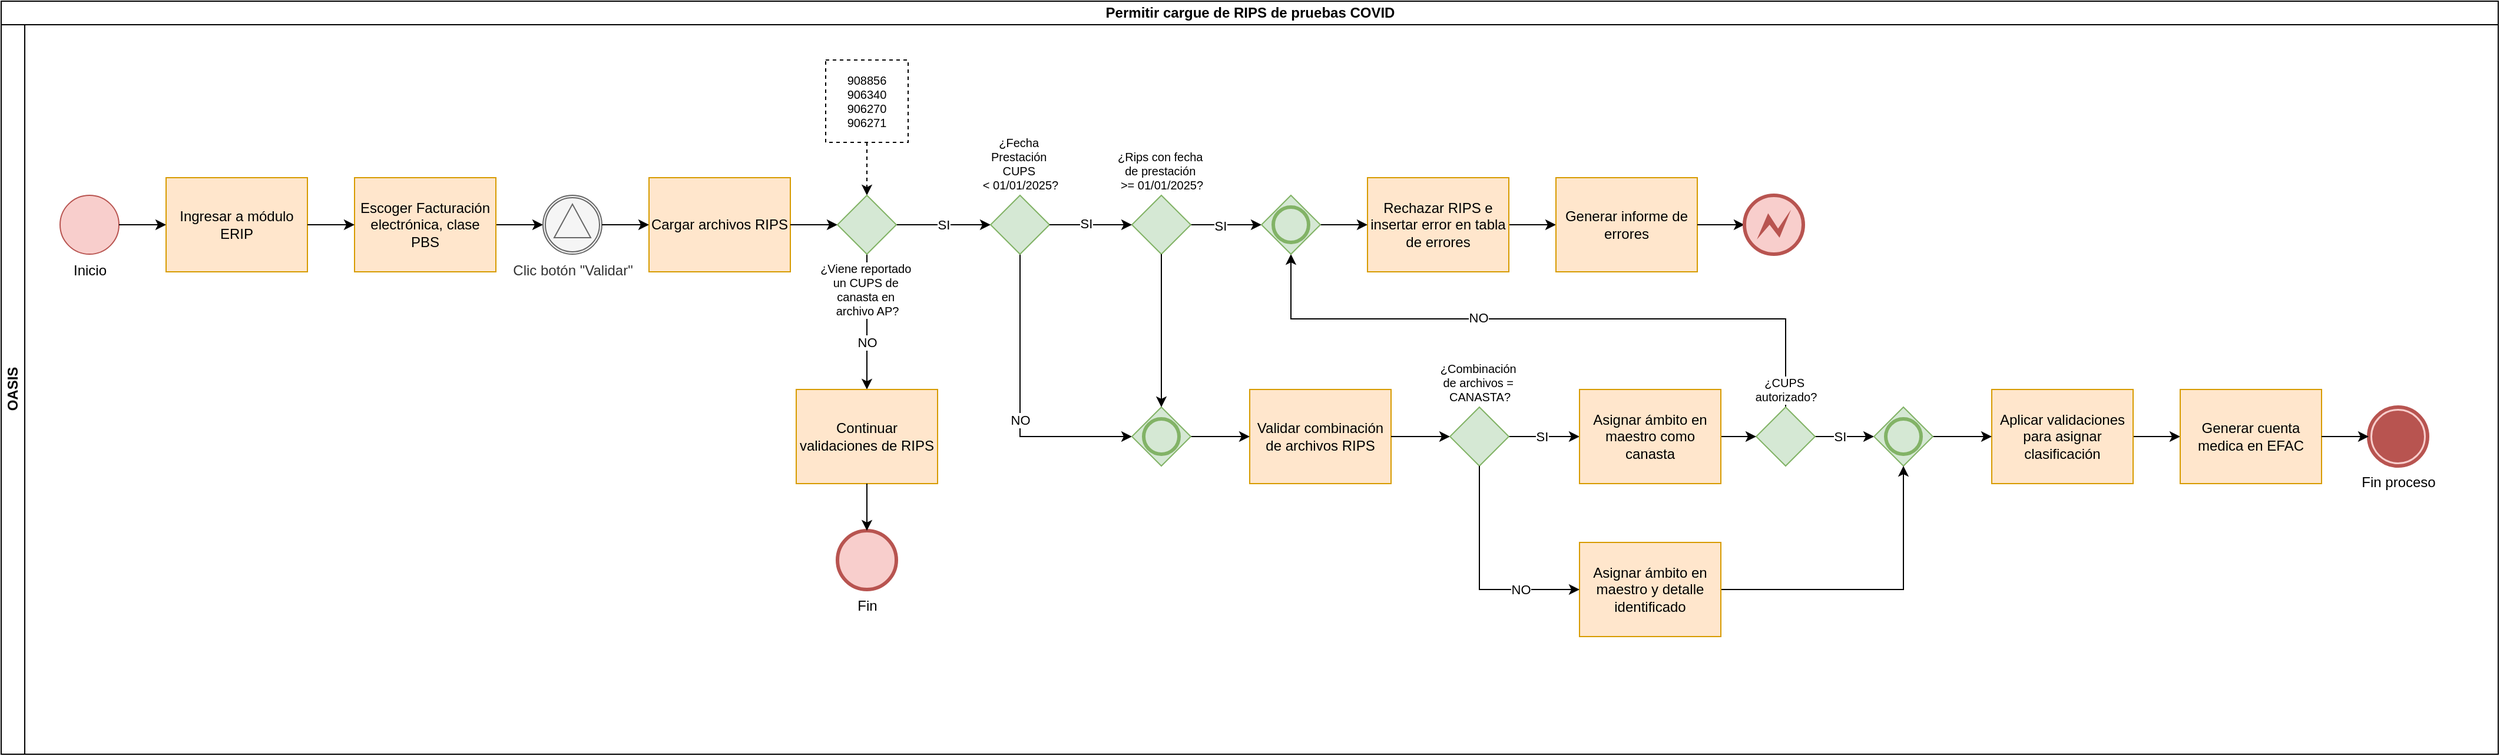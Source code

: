 <mxfile version="26.0.16">
  <diagram name="Página-1" id="Hdc81AM2Uc06f9mj2QX-">
    <mxGraphModel dx="1434" dy="746" grid="1" gridSize="10" guides="1" tooltips="1" connect="1" arrows="1" fold="1" page="1" pageScale="1" pageWidth="2910" pageHeight="1030" math="0" shadow="0">
      <root>
        <mxCell id="0" />
        <mxCell id="1" parent="0" />
        <mxCell id="HDhrtGJA4EhIXhscm4DT-1" value="&lt;font style=&quot;vertical-align: inherit;&quot;&gt;&lt;font style=&quot;vertical-align: inherit;&quot;&gt;Permitir cargue de RIPS de pruebas COVID&lt;/font&gt;&lt;/font&gt;" style="swimlane;childLayout=stackLayout;resizeParent=1;resizeParentMax=0;horizontal=1;startSize=20;horizontalStack=0;html=1;" parent="1" vertex="1">
          <mxGeometry x="70" y="80" width="2120" height="640" as="geometry" />
        </mxCell>
        <mxCell id="HDhrtGJA4EhIXhscm4DT-2" value="&lt;font style=&quot;vertical-align: inherit;&quot;&gt;&lt;font style=&quot;vertical-align: inherit;&quot;&gt;OASIS&lt;/font&gt;&lt;/font&gt;" style="swimlane;startSize=20;horizontal=0;html=1;" parent="HDhrtGJA4EhIXhscm4DT-1" vertex="1">
          <mxGeometry y="20" width="2120" height="620" as="geometry" />
        </mxCell>
        <mxCell id="HDhrtGJA4EhIXhscm4DT-44" style="edgeStyle=orthogonalEdgeStyle;rounded=0;orthogonalLoop=1;jettySize=auto;html=1;" parent="HDhrtGJA4EhIXhscm4DT-2" source="HDhrtGJA4EhIXhscm4DT-25" target="HDhrtGJA4EhIXhscm4DT-41" edge="1">
          <mxGeometry relative="1" as="geometry">
            <mxPoint x="910" y="330" as="targetPoint" />
            <Array as="points">
              <mxPoint x="735" y="330" />
            </Array>
          </mxGeometry>
        </mxCell>
        <mxCell id="HDhrtGJA4EhIXhscm4DT-45" value="NO" style="edgeLabel;html=1;align=center;verticalAlign=middle;resizable=0;points=[];" parent="HDhrtGJA4EhIXhscm4DT-44" vertex="1" connectable="0">
          <mxGeometry x="0.4" relative="1" as="geometry">
            <mxPoint y="-6" as="offset" />
          </mxGeometry>
        </mxCell>
        <mxCell id="HDhrtGJA4EhIXhscm4DT-37" style="edgeStyle=orthogonalEdgeStyle;rounded=0;orthogonalLoop=1;jettySize=auto;html=1;dashed=1;" parent="HDhrtGJA4EhIXhscm4DT-2" source="HDhrtGJA4EhIXhscm4DT-36" target="HDhrtGJA4EhIXhscm4DT-25" edge="1">
          <mxGeometry relative="1" as="geometry" />
        </mxCell>
        <mxCell id="HDhrtGJA4EhIXhscm4DT-5" value="Inicio" style="points=[[0.145,0.145,0],[0.5,0,0],[0.855,0.145,0],[1,0.5,0],[0.855,0.855,0],[0.5,1,0],[0.145,0.855,0],[0,0.5,0]];shape=mxgraph.bpmn.event;html=1;verticalLabelPosition=bottom;labelBackgroundColor=#ffffff;verticalAlign=top;align=center;perimeter=ellipsePerimeter;outlineConnect=0;aspect=fixed;outline=standard;symbol=general;fillColor=#f8cecc;strokeColor=#b85450;" parent="HDhrtGJA4EhIXhscm4DT-2" vertex="1">
          <mxGeometry x="50" y="145" width="50" height="50" as="geometry" />
        </mxCell>
        <mxCell id="HDhrtGJA4EhIXhscm4DT-7" value="Ingresar a módulo ERIP" style="points=[[0.25,0,0],[0.5,0,0],[0.75,0,0],[1,0.25,0],[1,0.5,0],[1,0.75,0],[0.75,1,0],[0.5,1,0],[0.25,1,0],[0,0.75,0],[0,0.5,0],[0,0.25,0]];shape=mxgraph.bpmn.task2;whiteSpace=wrap;rectStyle=rounded;size=10;html=1;container=1;expand=0;collapsible=0;taskMarker=user;fillColor=#ffe6cc;strokeColor=#d79b00;" parent="HDhrtGJA4EhIXhscm4DT-2" vertex="1">
          <mxGeometry x="140" y="130" width="120" height="80" as="geometry" />
        </mxCell>
        <mxCell id="HDhrtGJA4EhIXhscm4DT-6" style="edgeStyle=orthogonalEdgeStyle;rounded=0;orthogonalLoop=1;jettySize=auto;html=1;" parent="HDhrtGJA4EhIXhscm4DT-2" source="HDhrtGJA4EhIXhscm4DT-5" target="HDhrtGJA4EhIXhscm4DT-7" edge="1">
          <mxGeometry relative="1" as="geometry">
            <mxPoint x="140" y="170" as="targetPoint" />
          </mxGeometry>
        </mxCell>
        <mxCell id="HDhrtGJA4EhIXhscm4DT-11" style="edgeStyle=orthogonalEdgeStyle;rounded=0;orthogonalLoop=1;jettySize=auto;html=1;" parent="HDhrtGJA4EhIXhscm4DT-2" source="HDhrtGJA4EhIXhscm4DT-9" target="HDhrtGJA4EhIXhscm4DT-10" edge="1">
          <mxGeometry relative="1" as="geometry" />
        </mxCell>
        <mxCell id="HDhrtGJA4EhIXhscm4DT-9" value="Escoger Facturación electrónica, clase PBS" style="points=[[0.25,0,0],[0.5,0,0],[0.75,0,0],[1,0.25,0],[1,0.5,0],[1,0.75,0],[0.75,1,0],[0.5,1,0],[0.25,1,0],[0,0.75,0],[0,0.5,0],[0,0.25,0]];shape=mxgraph.bpmn.task2;whiteSpace=wrap;rectStyle=rounded;size=10;html=1;container=1;expand=0;collapsible=0;taskMarker=user;fillColor=#ffe6cc;strokeColor=#d79b00;" parent="HDhrtGJA4EhIXhscm4DT-2" vertex="1">
          <mxGeometry x="300" y="130" width="120" height="80" as="geometry" />
        </mxCell>
        <mxCell id="HDhrtGJA4EhIXhscm4DT-8" style="edgeStyle=orthogonalEdgeStyle;rounded=0;orthogonalLoop=1;jettySize=auto;html=1;" parent="HDhrtGJA4EhIXhscm4DT-2" source="HDhrtGJA4EhIXhscm4DT-7" target="HDhrtGJA4EhIXhscm4DT-9" edge="1">
          <mxGeometry relative="1" as="geometry">
            <mxPoint x="300" y="170" as="targetPoint" />
          </mxGeometry>
        </mxCell>
        <mxCell id="HDhrtGJA4EhIXhscm4DT-10" value="Clic botón &quot;Validar&quot;" style="points=[[0.145,0.145,0],[0.5,0,0],[0.855,0.145,0],[1,0.5,0],[0.855,0.855,0],[0.5,1,0],[0.145,0.855,0],[0,0.5,0]];shape=mxgraph.bpmn.event;html=1;verticalLabelPosition=bottom;labelBackgroundColor=#ffffff;verticalAlign=top;align=center;perimeter=ellipsePerimeter;outlineConnect=0;aspect=fixed;outline=catching;symbol=signal;fillColor=#f5f5f5;fontColor=#333333;strokeColor=#666666;" parent="HDhrtGJA4EhIXhscm4DT-2" vertex="1">
          <mxGeometry x="460" y="145" width="50" height="50" as="geometry" />
        </mxCell>
        <mxCell id="HDhrtGJA4EhIXhscm4DT-13" value="Cargar archivos RIPS" style="points=[[0.25,0,0],[0.5,0,0],[0.75,0,0],[1,0.25,0],[1,0.5,0],[1,0.75,0],[0.75,1,0],[0.5,1,0],[0.25,1,0],[0,0.75,0],[0,0.5,0],[0,0.25,0]];shape=mxgraph.bpmn.task2;whiteSpace=wrap;rectStyle=rounded;size=10;html=1;container=1;expand=0;collapsible=0;taskMarker=user;fillColor=#ffe6cc;strokeColor=#d79b00;" parent="HDhrtGJA4EhIXhscm4DT-2" vertex="1">
          <mxGeometry x="550" y="130" width="120" height="80" as="geometry" />
        </mxCell>
        <mxCell id="HDhrtGJA4EhIXhscm4DT-12" style="edgeStyle=orthogonalEdgeStyle;rounded=0;orthogonalLoop=1;jettySize=auto;html=1;" parent="HDhrtGJA4EhIXhscm4DT-2" source="HDhrtGJA4EhIXhscm4DT-10" target="HDhrtGJA4EhIXhscm4DT-13" edge="1">
          <mxGeometry relative="1" as="geometry">
            <mxPoint x="580" y="170" as="targetPoint" />
          </mxGeometry>
        </mxCell>
        <mxCell id="HDhrtGJA4EhIXhscm4DT-14" style="edgeStyle=orthogonalEdgeStyle;rounded=0;orthogonalLoop=1;jettySize=auto;html=1;" parent="HDhrtGJA4EhIXhscm4DT-2" source="HDhrtGJA4EhIXhscm4DT-13" target="HDhrtGJA4EhIXhscm4DT-25" edge="1">
          <mxGeometry relative="1" as="geometry">
            <mxPoint x="710" y="170" as="targetPoint" />
          </mxGeometry>
        </mxCell>
        <mxCell id="HDhrtGJA4EhIXhscm4DT-71" style="edgeStyle=orthogonalEdgeStyle;rounded=0;orthogonalLoop=1;jettySize=auto;html=1;" parent="HDhrtGJA4EhIXhscm4DT-2" source="HDhrtGJA4EhIXhscm4DT-17" target="HDhrtGJA4EhIXhscm4DT-20" edge="1">
          <mxGeometry relative="1" as="geometry" />
        </mxCell>
        <mxCell id="HDhrtGJA4EhIXhscm4DT-17" value="Rechazar RIPS e insertar error en tabla de errores" style="points=[[0.25,0,0],[0.5,0,0],[0.75,0,0],[1,0.25,0],[1,0.5,0],[1,0.75,0],[0.75,1,0],[0.5,1,0],[0.25,1,0],[0,0.75,0],[0,0.5,0],[0,0.25,0]];shape=mxgraph.bpmn.task2;whiteSpace=wrap;rectStyle=rounded;size=10;html=1;container=1;expand=0;collapsible=0;taskMarker=script;fillColor=#ffe6cc;strokeColor=#d79b00;" parent="HDhrtGJA4EhIXhscm4DT-2" vertex="1">
          <mxGeometry x="1160" y="130" width="120" height="80" as="geometry" />
        </mxCell>
        <mxCell id="HDhrtGJA4EhIXhscm4DT-20" value="Generar informe de errores" style="points=[[0.25,0,0],[0.5,0,0],[0.75,0,0],[1,0.25,0],[1,0.5,0],[1,0.75,0],[0.75,1,0],[0.5,1,0],[0.25,1,0],[0,0.75,0],[0,0.5,0],[0,0.25,0]];shape=mxgraph.bpmn.task2;whiteSpace=wrap;rectStyle=rounded;size=10;html=1;container=1;expand=0;collapsible=0;taskMarker=script;fillColor=#ffe6cc;strokeColor=#d79b00;" parent="HDhrtGJA4EhIXhscm4DT-2" vertex="1">
          <mxGeometry x="1320" y="130" width="120" height="80" as="geometry" />
        </mxCell>
        <mxCell id="HDhrtGJA4EhIXhscm4DT-26" style="edgeStyle=orthogonalEdgeStyle;rounded=0;orthogonalLoop=1;jettySize=auto;html=1;" parent="HDhrtGJA4EhIXhscm4DT-2" source="HDhrtGJA4EhIXhscm4DT-25" target="HDhrtGJA4EhIXhscm4DT-27" edge="1">
          <mxGeometry relative="1" as="geometry" />
        </mxCell>
        <mxCell id="HDhrtGJA4EhIXhscm4DT-28" value="SI" style="edgeLabel;html=1;align=center;verticalAlign=middle;resizable=0;points=[];" parent="HDhrtGJA4EhIXhscm4DT-26" vertex="1" connectable="0">
          <mxGeometry relative="1" as="geometry">
            <mxPoint as="offset" />
          </mxGeometry>
        </mxCell>
        <mxCell id="HDhrtGJA4EhIXhscm4DT-25" value="¿Viene reportado&amp;nbsp;&lt;div&gt;un CUPS de&amp;nbsp;&lt;/div&gt;&lt;div&gt;canasta en&amp;nbsp;&lt;/div&gt;&lt;div&gt;archivo AP?&lt;/div&gt;" style="points=[[0.25,0.25,0],[0.5,0,0],[0.75,0.25,0],[1,0.5,0],[0.75,0.75,0],[0.5,1,0],[0.25,0.75,0],[0,0.5,0]];shape=mxgraph.bpmn.gateway2;html=1;verticalLabelPosition=bottom;labelBackgroundColor=#ffffff;verticalAlign=top;align=center;perimeter=rhombusPerimeter;outlineConnect=0;outline=none;symbol=none;fillColor=#d5e8d4;strokeColor=#82b366;fontSize=10;labelPosition=center;" parent="HDhrtGJA4EhIXhscm4DT-2" vertex="1">
          <mxGeometry x="710" y="145" width="50" height="50" as="geometry" />
        </mxCell>
        <mxCell id="HDhrtGJA4EhIXhscm4DT-52" style="edgeStyle=orthogonalEdgeStyle;rounded=0;orthogonalLoop=1;jettySize=auto;html=1;entryX=0;entryY=0.5;entryDx=0;entryDy=0;entryPerimeter=0;" parent="HDhrtGJA4EhIXhscm4DT-2" source="HDhrtGJA4EhIXhscm4DT-27" target="3i6kgNWMvXPRFTRG9guR-5" edge="1">
          <mxGeometry relative="1" as="geometry">
            <mxPoint x="865" y="325" as="targetPoint" />
            <Array as="points">
              <mxPoint x="865" y="350" />
              <mxPoint x="890" y="350" />
            </Array>
          </mxGeometry>
        </mxCell>
        <mxCell id="HDhrtGJA4EhIXhscm4DT-55" value="NO" style="edgeLabel;html=1;align=center;verticalAlign=middle;resizable=0;points=[];" parent="HDhrtGJA4EhIXhscm4DT-52" vertex="1" connectable="0">
          <mxGeometry x="0.092" relative="1" as="geometry">
            <mxPoint y="4" as="offset" />
          </mxGeometry>
        </mxCell>
        <mxCell id="HDhrtGJA4EhIXhscm4DT-27" value="¿Fecha&amp;nbsp;&lt;div&gt;Prestación&amp;nbsp;&lt;div&gt;CUPS&amp;nbsp;&lt;/div&gt;&lt;div&gt;&amp;lt; 01/01/2025?&lt;/div&gt;&lt;/div&gt;" style="points=[[0.25,0.25,0],[0.5,0,0],[0.75,0.25,0],[1,0.5,0],[0.75,0.75,0],[0.5,1,0],[0.25,0.75,0],[0,0.5,0]];shape=mxgraph.bpmn.gateway2;html=1;verticalLabelPosition=top;labelBackgroundColor=#ffffff;verticalAlign=bottom;align=center;perimeter=rhombusPerimeter;outlineConnect=0;outline=none;symbol=none;fillColor=#d5e8d4;strokeColor=#82b366;fontSize=10;labelPosition=center;" parent="HDhrtGJA4EhIXhscm4DT-2" vertex="1">
          <mxGeometry x="840" y="145" width="50" height="50" as="geometry" />
        </mxCell>
        <mxCell id="HDhrtGJA4EhIXhscm4DT-38" style="edgeStyle=orthogonalEdgeStyle;rounded=0;orthogonalLoop=1;jettySize=auto;html=1;entryX=0;entryY=0.5;entryDx=0;entryDy=0;entryPerimeter=0;" parent="HDhrtGJA4EhIXhscm4DT-2" source="HDhrtGJA4EhIXhscm4DT-30" target="HDhrtGJA4EhIXhscm4DT-69" edge="1">
          <mxGeometry relative="1" as="geometry">
            <mxPoint x="1020" y="170" as="targetPoint" />
          </mxGeometry>
        </mxCell>
        <mxCell id="HDhrtGJA4EhIXhscm4DT-39" value="SI" style="edgeLabel;html=1;align=center;verticalAlign=middle;resizable=0;points=[];" parent="HDhrtGJA4EhIXhscm4DT-38" vertex="1" connectable="0">
          <mxGeometry x="-0.16" y="-1" relative="1" as="geometry">
            <mxPoint as="offset" />
          </mxGeometry>
        </mxCell>
        <mxCell id="HDhrtGJA4EhIXhscm4DT-30" value="¿Rips con fecha&amp;nbsp;&lt;div&gt;de prestación&amp;nbsp;&lt;/div&gt;&lt;div&gt;&amp;gt;= 01/01/2025?&lt;/div&gt;" style="points=[[0.25,0.25,0],[0.5,0,0],[0.75,0.25,0],[1,0.5,0],[0.75,0.75,0],[0.5,1,0],[0.25,0.75,0],[0,0.5,0]];shape=mxgraph.bpmn.gateway2;html=1;verticalLabelPosition=top;labelBackgroundColor=#ffffff;verticalAlign=bottom;align=center;perimeter=rhombusPerimeter;outlineConnect=0;outline=none;symbol=none;fillColor=#d5e8d4;strokeColor=#82b366;fontSize=10;labelPosition=center;" parent="HDhrtGJA4EhIXhscm4DT-2" vertex="1">
          <mxGeometry x="960" y="145" width="50" height="50" as="geometry" />
        </mxCell>
        <mxCell id="HDhrtGJA4EhIXhscm4DT-29" style="edgeStyle=orthogonalEdgeStyle;rounded=0;orthogonalLoop=1;jettySize=auto;html=1;" parent="HDhrtGJA4EhIXhscm4DT-2" source="HDhrtGJA4EhIXhscm4DT-27" target="HDhrtGJA4EhIXhscm4DT-30" edge="1">
          <mxGeometry relative="1" as="geometry">
            <mxPoint x="920" y="170" as="targetPoint" />
          </mxGeometry>
        </mxCell>
        <mxCell id="HDhrtGJA4EhIXhscm4DT-35" value="SI" style="edgeLabel;html=1;align=center;verticalAlign=middle;resizable=0;points=[];" parent="HDhrtGJA4EhIXhscm4DT-29" vertex="1" connectable="0">
          <mxGeometry x="-0.12" y="1" relative="1" as="geometry">
            <mxPoint as="offset" />
          </mxGeometry>
        </mxCell>
        <mxCell id="HDhrtGJA4EhIXhscm4DT-36" value="908856&lt;div&gt;906340&lt;/div&gt;&lt;div&gt;906270&lt;/div&gt;&lt;div&gt;906271&lt;/div&gt;" style="text;html=1;align=center;verticalAlign=middle;whiteSpace=wrap;rounded=0;strokeColor=default;dashed=1;fontSize=10;" parent="HDhrtGJA4EhIXhscm4DT-2" vertex="1">
          <mxGeometry x="700" y="30" width="70" height="70" as="geometry" />
        </mxCell>
        <mxCell id="HDhrtGJA4EhIXhscm4DT-41" value="Continuar validaciones de RIPS" style="points=[[0.25,0,0],[0.5,0,0],[0.75,0,0],[1,0.25,0],[1,0.5,0],[1,0.75,0],[0.75,1,0],[0.5,1,0],[0.25,1,0],[0,0.75,0],[0,0.5,0],[0,0.25,0]];shape=mxgraph.bpmn.task2;whiteSpace=wrap;rectStyle=rounded;size=10;html=1;container=1;expand=0;collapsible=0;taskMarker=script;fillColor=#ffe6cc;strokeColor=#d79b00;" parent="HDhrtGJA4EhIXhscm4DT-2" vertex="1">
          <mxGeometry x="675" y="310" width="120" height="80" as="geometry" />
        </mxCell>
        <mxCell id="HDhrtGJA4EhIXhscm4DT-50" value="Validar combinación de archivos RIPS" style="points=[[0.25,0,0],[0.5,0,0],[0.75,0,0],[1,0.25,0],[1,0.5,0],[1,0.75,0],[0.75,1,0],[0.5,1,0],[0.25,1,0],[0,0.75,0],[0,0.5,0],[0,0.25,0]];shape=mxgraph.bpmn.task2;whiteSpace=wrap;rectStyle=rounded;size=10;html=1;container=1;expand=0;collapsible=0;taskMarker=script;fillColor=#ffe6cc;strokeColor=#d79b00;" parent="HDhrtGJA4EhIXhscm4DT-2" vertex="1">
          <mxGeometry x="1060" y="310" width="120" height="80" as="geometry" />
        </mxCell>
        <mxCell id="HDhrtGJA4EhIXhscm4DT-61" style="edgeStyle=orthogonalEdgeStyle;rounded=0;orthogonalLoop=1;jettySize=auto;html=1;" parent="HDhrtGJA4EhIXhscm4DT-2" source="HDhrtGJA4EhIXhscm4DT-57" target="HDhrtGJA4EhIXhscm4DT-60" edge="1">
          <mxGeometry relative="1" as="geometry" />
        </mxCell>
        <mxCell id="HDhrtGJA4EhIXhscm4DT-57" value="Aplicar validaciones para asignar clasificación" style="points=[[0.25,0,0],[0.5,0,0],[0.75,0,0],[1,0.25,0],[1,0.5,0],[1,0.75,0],[0.75,1,0],[0.5,1,0],[0.25,1,0],[0,0.75,0],[0,0.5,0],[0,0.25,0]];shape=mxgraph.bpmn.task2;whiteSpace=wrap;rectStyle=rounded;size=10;html=1;container=1;expand=0;collapsible=0;taskMarker=script;fillColor=#ffe6cc;strokeColor=#d79b00;" parent="HDhrtGJA4EhIXhscm4DT-2" vertex="1">
          <mxGeometry x="1690" y="310" width="120" height="80" as="geometry" />
        </mxCell>
        <mxCell id="HDhrtGJA4EhIXhscm4DT-56" style="edgeStyle=orthogonalEdgeStyle;rounded=0;orthogonalLoop=1;jettySize=auto;html=1;" parent="HDhrtGJA4EhIXhscm4DT-2" source="HDhrtGJA4EhIXhscm4DT-50" target="HDhrtGJA4EhIXhscm4DT-62" edge="1">
          <mxGeometry relative="1" as="geometry">
            <mxPoint x="1100" y="350" as="targetPoint" />
          </mxGeometry>
        </mxCell>
        <mxCell id="HDhrtGJA4EhIXhscm4DT-60" value="Generar cuenta medica en EFAC" style="points=[[0.25,0,0],[0.5,0,0],[0.75,0,0],[1,0.25,0],[1,0.5,0],[1,0.75,0],[0.75,1,0],[0.5,1,0],[0.25,1,0],[0,0.75,0],[0,0.5,0],[0,0.25,0]];shape=mxgraph.bpmn.task2;whiteSpace=wrap;rectStyle=rounded;size=10;html=1;container=1;expand=0;collapsible=0;taskMarker=script;fillColor=#ffe6cc;strokeColor=#d79b00;" parent="HDhrtGJA4EhIXhscm4DT-2" vertex="1">
          <mxGeometry x="1850" y="310" width="120" height="80" as="geometry" />
        </mxCell>
        <mxCell id="HDhrtGJA4EhIXhscm4DT-63" style="edgeStyle=orthogonalEdgeStyle;rounded=0;orthogonalLoop=1;jettySize=auto;html=1;entryX=0;entryY=0.5;entryDx=0;entryDy=0;entryPerimeter=0;" parent="HDhrtGJA4EhIXhscm4DT-2" source="HDhrtGJA4EhIXhscm4DT-62" target="3i6kgNWMvXPRFTRG9guR-3" edge="1">
          <mxGeometry relative="1" as="geometry">
            <mxPoint x="1115" y="450" as="targetPoint" />
          </mxGeometry>
        </mxCell>
        <mxCell id="HDhrtGJA4EhIXhscm4DT-64" value="SI" style="edgeLabel;html=1;align=center;verticalAlign=middle;resizable=0;points=[];" parent="HDhrtGJA4EhIXhscm4DT-63" vertex="1" connectable="0">
          <mxGeometry x="-0.073" relative="1" as="geometry">
            <mxPoint as="offset" />
          </mxGeometry>
        </mxCell>
        <mxCell id="HDhrtGJA4EhIXhscm4DT-62" value="¿Combinación&amp;nbsp;&lt;div&gt;de&amp;nbsp;&lt;span style=&quot;background-color: light-dark(rgb(255, 255, 255), rgb(18, 18, 18)); color: light-dark(rgb(0, 0, 0), rgb(255, 255, 255));&quot;&gt;archivos =&amp;nbsp;&lt;/span&gt;&lt;div&gt;CANASTA?&lt;/div&gt;&lt;/div&gt;" style="points=[[0.25,0.25,0],[0.5,0,0],[0.75,0.25,0],[1,0.5,0],[0.75,0.75,0],[0.5,1,0],[0.25,0.75,0],[0,0.5,0]];shape=mxgraph.bpmn.gateway2;html=1;verticalLabelPosition=top;labelBackgroundColor=#ffffff;verticalAlign=bottom;align=center;perimeter=rhombusPerimeter;outlineConnect=0;outline=none;symbol=none;fillColor=#d5e8d4;strokeColor=#82b366;fontSize=10;labelPosition=center;" parent="HDhrtGJA4EhIXhscm4DT-2" vertex="1">
          <mxGeometry x="1230" y="325" width="50" height="50" as="geometry" />
        </mxCell>
        <mxCell id="HDhrtGJA4EhIXhscm4DT-66" style="edgeStyle=orthogonalEdgeStyle;rounded=0;orthogonalLoop=1;jettySize=auto;html=1;entryX=0;entryY=0.5;entryDx=0;entryDy=0;entryPerimeter=0;" parent="HDhrtGJA4EhIXhscm4DT-2" source="HDhrtGJA4EhIXhscm4DT-65" target="zmFZ9z0Is56uA_JvmbYl-5" edge="1">
          <mxGeometry relative="1" as="geometry" />
        </mxCell>
        <mxCell id="HDhrtGJA4EhIXhscm4DT-67" value="SI" style="edgeLabel;html=1;align=center;verticalAlign=middle;resizable=0;points=[];" parent="HDhrtGJA4EhIXhscm4DT-66" vertex="1" connectable="0">
          <mxGeometry x="-0.16" relative="1" as="geometry">
            <mxPoint as="offset" />
          </mxGeometry>
        </mxCell>
        <mxCell id="HDhrtGJA4EhIXhscm4DT-68" style="edgeStyle=orthogonalEdgeStyle;rounded=0;orthogonalLoop=1;jettySize=auto;html=1;" parent="HDhrtGJA4EhIXhscm4DT-2" source="HDhrtGJA4EhIXhscm4DT-65" target="HDhrtGJA4EhIXhscm4DT-69" edge="1">
          <mxGeometry relative="1" as="geometry">
            <mxPoint x="1225" y="430" as="targetPoint" />
            <Array as="points">
              <mxPoint x="1515" y="250" />
              <mxPoint x="1095" y="250" />
            </Array>
          </mxGeometry>
        </mxCell>
        <mxCell id="zmFZ9z0Is56uA_JvmbYl-2" value="NO" style="edgeLabel;html=1;align=center;verticalAlign=middle;resizable=0;points=[];" parent="HDhrtGJA4EhIXhscm4DT-68" vertex="1" connectable="0">
          <mxGeometry x="0.223" y="-1" relative="1" as="geometry">
            <mxPoint as="offset" />
          </mxGeometry>
        </mxCell>
        <mxCell id="HDhrtGJA4EhIXhscm4DT-65" value="¿CUPS&amp;nbsp;&lt;div&gt;autorizado?&lt;/div&gt;" style="points=[[0.25,0.25,0],[0.5,0,0],[0.75,0.25,0],[1,0.5,0],[0.75,0.75,0],[0.5,1,0],[0.25,0.75,0],[0,0.5,0]];shape=mxgraph.bpmn.gateway2;html=1;verticalLabelPosition=top;labelBackgroundColor=#ffffff;verticalAlign=bottom;align=center;perimeter=rhombusPerimeter;outlineConnect=0;outline=none;symbol=none;fillColor=#d5e8d4;strokeColor=#82b366;fontSize=10;labelPosition=center;" parent="HDhrtGJA4EhIXhscm4DT-2" vertex="1">
          <mxGeometry x="1490" y="325" width="50" height="50" as="geometry" />
        </mxCell>
        <mxCell id="HDhrtGJA4EhIXhscm4DT-70" style="edgeStyle=orthogonalEdgeStyle;rounded=0;orthogonalLoop=1;jettySize=auto;html=1;" parent="HDhrtGJA4EhIXhscm4DT-2" source="HDhrtGJA4EhIXhscm4DT-69" target="HDhrtGJA4EhIXhscm4DT-17" edge="1">
          <mxGeometry relative="1" as="geometry" />
        </mxCell>
        <mxCell id="HDhrtGJA4EhIXhscm4DT-69" value="" style="points=[[0.25,0.25,0],[0.5,0,0],[0.75,0.25,0],[1,0.5,0],[0.75,0.75,0],[0.5,1,0],[0.25,0.75,0],[0,0.5,0]];shape=mxgraph.bpmn.gateway2;html=1;verticalLabelPosition=bottom;labelBackgroundColor=#ffffff;verticalAlign=top;align=center;perimeter=rhombusPerimeter;outlineConnect=0;outline=end;symbol=general;fillColor=#d5e8d4;strokeColor=#82b366;" parent="HDhrtGJA4EhIXhscm4DT-2" vertex="1">
          <mxGeometry x="1070" y="145" width="50" height="50" as="geometry" />
        </mxCell>
        <mxCell id="HDhrtGJA4EhIXhscm4DT-72" style="edgeStyle=orthogonalEdgeStyle;rounded=0;orthogonalLoop=1;jettySize=auto;html=1;entryX=0;entryY=0.5;entryDx=0;entryDy=0;entryPerimeter=0;" parent="HDhrtGJA4EhIXhscm4DT-2" source="HDhrtGJA4EhIXhscm4DT-20" target="HDhrtGJA4EhIXhscm4DT-74" edge="1">
          <mxGeometry relative="1" as="geometry">
            <mxPoint x="1480" y="170" as="targetPoint" />
          </mxGeometry>
        </mxCell>
        <mxCell id="HDhrtGJA4EhIXhscm4DT-74" value="" style="points=[[0.145,0.145,0],[0.5,0,0],[0.855,0.145,0],[1,0.5,0],[0.855,0.855,0],[0.5,1,0],[0.145,0.855,0],[0,0.5,0]];shape=mxgraph.bpmn.event;html=1;verticalLabelPosition=bottom;labelBackgroundColor=#ffffff;verticalAlign=top;align=center;perimeter=ellipsePerimeter;outlineConnect=0;aspect=fixed;outline=end;symbol=error;fillColor=#f8cecc;strokeColor=#b85450;" parent="HDhrtGJA4EhIXhscm4DT-2" vertex="1">
          <mxGeometry x="1480" y="145" width="50" height="50" as="geometry" />
        </mxCell>
        <mxCell id="zmFZ9z0Is56uA_JvmbYl-6" style="edgeStyle=orthogonalEdgeStyle;rounded=0;orthogonalLoop=1;jettySize=auto;html=1;" parent="HDhrtGJA4EhIXhscm4DT-2" source="zmFZ9z0Is56uA_JvmbYl-5" target="HDhrtGJA4EhIXhscm4DT-57" edge="1">
          <mxGeometry relative="1" as="geometry" />
        </mxCell>
        <mxCell id="zmFZ9z0Is56uA_JvmbYl-5" value="" style="points=[[0.25,0.25,0],[0.5,0,0],[0.75,0.25,0],[1,0.5,0],[0.75,0.75,0],[0.5,1,0],[0.25,0.75,0],[0,0.5,0]];shape=mxgraph.bpmn.gateway2;html=1;verticalLabelPosition=bottom;labelBackgroundColor=#ffffff;verticalAlign=top;align=center;perimeter=rhombusPerimeter;outlineConnect=0;outline=end;symbol=general;fillColor=#d5e8d4;strokeColor=#82b366;" parent="HDhrtGJA4EhIXhscm4DT-2" vertex="1">
          <mxGeometry x="1590" y="325" width="50" height="50" as="geometry" />
        </mxCell>
        <mxCell id="zmFZ9z0Is56uA_JvmbYl-7" style="edgeStyle=orthogonalEdgeStyle;rounded=0;orthogonalLoop=1;jettySize=auto;html=1;" parent="HDhrtGJA4EhIXhscm4DT-2" source="zmFZ9z0Is56uA_JvmbYl-3" target="zmFZ9z0Is56uA_JvmbYl-5" edge="1">
          <mxGeometry relative="1" as="geometry" />
        </mxCell>
        <mxCell id="zmFZ9z0Is56uA_JvmbYl-3" value="&lt;font style=&quot;vertical-align: inherit;&quot;&gt;&lt;font style=&quot;vertical-align: inherit;&quot;&gt;Asignar ámbito en maestro y detalle identificado&lt;/font&gt;&lt;/font&gt;" style="points=[[0.25,0,0],[0.5,0,0],[0.75,0,0],[1,0.25,0],[1,0.5,0],[1,0.75,0],[0.75,1,0],[0.5,1,0],[0.25,1,0],[0,0.75,0],[0,0.5,0],[0,0.25,0]];shape=mxgraph.bpmn.task2;whiteSpace=wrap;rectStyle=rounded;size=10;html=1;container=1;expand=0;collapsible=0;taskMarker=script;fillColor=#ffe6cc;strokeColor=#d79b00;" parent="HDhrtGJA4EhIXhscm4DT-2" vertex="1">
          <mxGeometry x="1340" y="440" width="120" height="80" as="geometry" />
        </mxCell>
        <mxCell id="zmFZ9z0Is56uA_JvmbYl-1" style="edgeStyle=orthogonalEdgeStyle;rounded=0;orthogonalLoop=1;jettySize=auto;html=1;" parent="HDhrtGJA4EhIXhscm4DT-2" source="HDhrtGJA4EhIXhscm4DT-62" target="zmFZ9z0Is56uA_JvmbYl-3" edge="1">
          <mxGeometry relative="1" as="geometry">
            <mxPoint x="1115" y="480" as="targetPoint" />
            <Array as="points">
              <mxPoint x="1255" y="480" />
            </Array>
          </mxGeometry>
        </mxCell>
        <mxCell id="zmFZ9z0Is56uA_JvmbYl-4" value="NO" style="edgeLabel;html=1;align=center;verticalAlign=middle;resizable=0;points=[];" parent="zmFZ9z0Is56uA_JvmbYl-1" vertex="1" connectable="0">
          <mxGeometry x="-0.139" relative="1" as="geometry">
            <mxPoint x="35" y="23" as="offset" />
          </mxGeometry>
        </mxCell>
        <mxCell id="zmFZ9z0Is56uA_JvmbYl-10" value="Fin proceso" style="points=[[0.145,0.145,0],[0.5,0,0],[0.855,0.145,0],[1,0.5,0],[0.855,0.855,0],[0.5,1,0],[0.145,0.855,0],[0,0.5,0]];shape=mxgraph.bpmn.event;html=1;verticalLabelPosition=bottom;labelBackgroundColor=#ffffff;verticalAlign=top;align=center;perimeter=ellipsePerimeter;outlineConnect=0;aspect=fixed;outline=end;symbol=terminate;fillColor=#f8cecc;strokeColor=#b85450;" parent="HDhrtGJA4EhIXhscm4DT-2" vertex="1">
          <mxGeometry x="2010" y="325" width="50" height="50" as="geometry" />
        </mxCell>
        <mxCell id="zmFZ9z0Is56uA_JvmbYl-8" style="edgeStyle=orthogonalEdgeStyle;rounded=0;orthogonalLoop=1;jettySize=auto;html=1;" parent="HDhrtGJA4EhIXhscm4DT-2" source="HDhrtGJA4EhIXhscm4DT-60" target="zmFZ9z0Is56uA_JvmbYl-10" edge="1">
          <mxGeometry relative="1" as="geometry">
            <mxPoint x="2005" y="350" as="targetPoint" />
          </mxGeometry>
        </mxCell>
        <mxCell id="3i6kgNWMvXPRFTRG9guR-2" value="&lt;font style=&quot;vertical-align: inherit;&quot;&gt;&lt;font style=&quot;vertical-align: inherit;&quot;&gt;Fin&lt;/font&gt;&lt;/font&gt;" style="points=[[0.145,0.145,0],[0.5,0,0],[0.855,0.145,0],[1,0.5,0],[0.855,0.855,0],[0.5,1,0],[0.145,0.855,0],[0,0.5,0]];shape=mxgraph.bpmn.event;html=1;verticalLabelPosition=bottom;labelBackgroundColor=#ffffff;verticalAlign=top;align=center;perimeter=ellipsePerimeter;outlineConnect=0;aspect=fixed;outline=end;symbol=terminate2;fillColor=#f8cecc;strokeColor=#b85450;" vertex="1" parent="HDhrtGJA4EhIXhscm4DT-2">
          <mxGeometry x="710" y="430" width="50" height="50" as="geometry" />
        </mxCell>
        <mxCell id="3i6kgNWMvXPRFTRG9guR-1" style="edgeStyle=orthogonalEdgeStyle;rounded=0;orthogonalLoop=1;jettySize=auto;html=1;" edge="1" parent="HDhrtGJA4EhIXhscm4DT-2" source="HDhrtGJA4EhIXhscm4DT-41" target="3i6kgNWMvXPRFTRG9guR-2">
          <mxGeometry relative="1" as="geometry">
            <mxPoint x="735" y="440" as="targetPoint" />
          </mxGeometry>
        </mxCell>
        <mxCell id="3i6kgNWMvXPRFTRG9guR-4" style="edgeStyle=orthogonalEdgeStyle;rounded=0;orthogonalLoop=1;jettySize=auto;html=1;" edge="1" parent="HDhrtGJA4EhIXhscm4DT-2" source="3i6kgNWMvXPRFTRG9guR-3" target="HDhrtGJA4EhIXhscm4DT-65">
          <mxGeometry relative="1" as="geometry" />
        </mxCell>
        <mxCell id="3i6kgNWMvXPRFTRG9guR-3" value="&lt;font style=&quot;vertical-align: inherit;&quot;&gt;&lt;font style=&quot;vertical-align: inherit;&quot;&gt;Asignar ámbito en maestro como canasta&lt;/font&gt;&lt;/font&gt;" style="points=[[0.25,0,0],[0.5,0,0],[0.75,0,0],[1,0.25,0],[1,0.5,0],[1,0.75,0],[0.75,1,0],[0.5,1,0],[0.25,1,0],[0,0.75,0],[0,0.5,0],[0,0.25,0]];shape=mxgraph.bpmn.task2;whiteSpace=wrap;rectStyle=rounded;size=10;html=1;container=1;expand=0;collapsible=0;taskMarker=script;fillColor=#ffe6cc;strokeColor=#d79b00;" vertex="1" parent="HDhrtGJA4EhIXhscm4DT-2">
          <mxGeometry x="1340" y="310" width="120" height="80" as="geometry" />
        </mxCell>
        <mxCell id="3i6kgNWMvXPRFTRG9guR-7" style="edgeStyle=orthogonalEdgeStyle;rounded=0;orthogonalLoop=1;jettySize=auto;html=1;" edge="1" parent="HDhrtGJA4EhIXhscm4DT-2" source="3i6kgNWMvXPRFTRG9guR-5" target="HDhrtGJA4EhIXhscm4DT-50">
          <mxGeometry relative="1" as="geometry" />
        </mxCell>
        <mxCell id="3i6kgNWMvXPRFTRG9guR-5" value="" style="points=[[0.25,0.25,0],[0.5,0,0],[0.75,0.25,0],[1,0.5,0],[0.75,0.75,0],[0.5,1,0],[0.25,0.75,0],[0,0.5,0]];shape=mxgraph.bpmn.gateway2;html=1;verticalLabelPosition=bottom;labelBackgroundColor=#ffffff;verticalAlign=top;align=center;perimeter=rhombusPerimeter;outlineConnect=0;outline=end;symbol=general;fillColor=#d5e8d4;strokeColor=#82b366;" vertex="1" parent="HDhrtGJA4EhIXhscm4DT-2">
          <mxGeometry x="960" y="325" width="50" height="50" as="geometry" />
        </mxCell>
        <mxCell id="3i6kgNWMvXPRFTRG9guR-6" style="edgeStyle=orthogonalEdgeStyle;rounded=0;orthogonalLoop=1;jettySize=auto;html=1;entryX=0.5;entryY=0;entryDx=0;entryDy=0;entryPerimeter=0;" edge="1" parent="HDhrtGJA4EhIXhscm4DT-2" source="HDhrtGJA4EhIXhscm4DT-30" target="3i6kgNWMvXPRFTRG9guR-5">
          <mxGeometry relative="1" as="geometry" />
        </mxCell>
      </root>
    </mxGraphModel>
  </diagram>
</mxfile>
